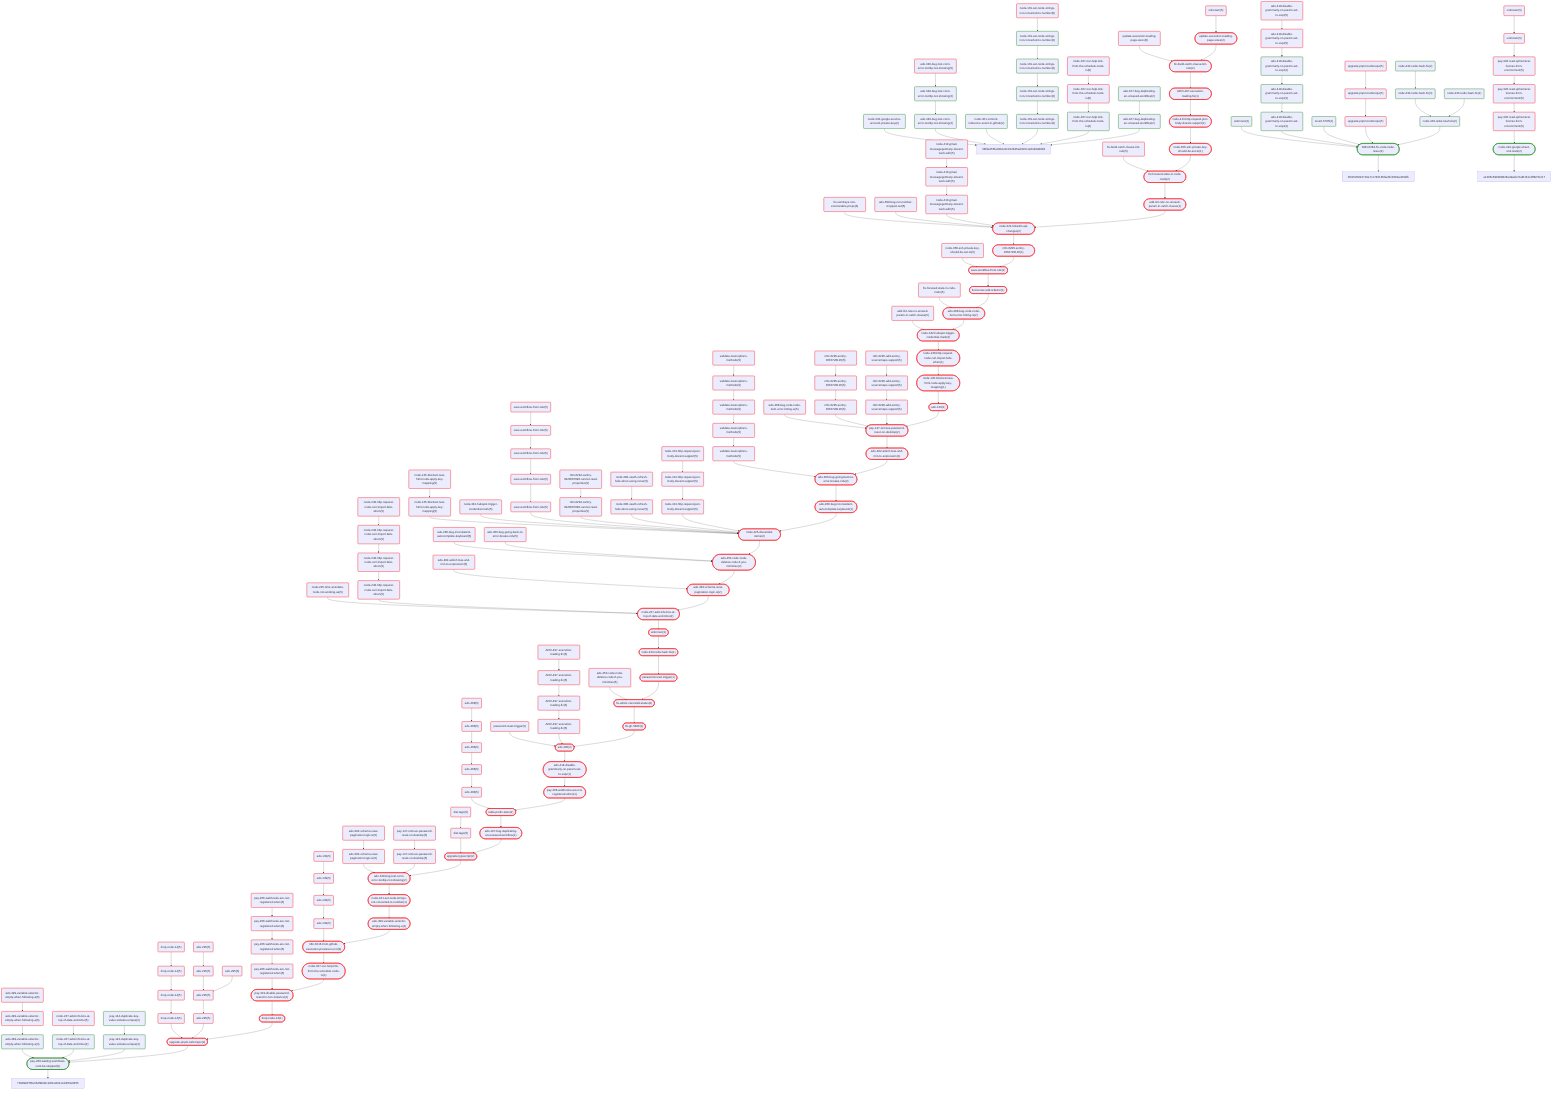 flowchart TD
 b0dc4702907d96d563f5f473e6be106556a1c632("unknown(2)")
 style b0dc4702907d96d563f5f473e6be106556a1c632 stroke:green,stroke-width:2px
 b0dc4702907d96d563f5f473e6be106556a1c632 --> 6c35ffa82c45434dadee0354b75a901d3f3d6e98
 c3abff825d3f5d2a22dfe8d8c71b5ee3015e9bf8("ado-418-disable-grammarly-on-param-set-to-expr(5)")
 style c3abff825d3f5d2a22dfe8d8c71b5ee3015e9bf8 stroke:red,stroke-width:2px
 c3abff825d3f5d2a22dfe8d8c71b5ee3015e9bf8 --> fbb4d04e14005fa99f09f656e3e5303373dc50da
 859a26f051dca86493a27bbf96621f4e3fc70b0b("ado-418-disable-grammarly-on-param-set-to-expr(2)")
 style 859a26f051dca86493a27bbf96621f4e3fc70b0b stroke:green,stroke-width:2px
 859a26f051dca86493a27bbf96621f4e3fc70b0b --> 6c35ffa82c45434dadee0354b75a901d3f3d6e98
 da6ee3583ddfac9e301f61ac3002f0436118277e("revert-5795(2)")
 style da6ee3583ddfac9e301f61ac3002f0436118277e stroke:green,stroke-width:2px
 da6ee3583ddfac9e301f61ac3002f0436118277e --> 6c35ffa82c45434dadee0354b75a901d3f3d6e98
 7e73262e3d53c58b50bd641902f5e1cf9e8b43bc("ado-418-disable-grammarly-on-param-set-to-expr(2)")
 style 7e73262e3d53c58b50bd641902f5e1cf9e8b43bc stroke:green,stroke-width:2px
 7e73262e3d53c58b50bd641902f5e1cf9e8b43bc --> 009fce905f539ebfb5cdb9aab6546f90c4ac43d9
 aa0a9364b78ffcf2b67c3b4c054c74b056f23928("upgrade-pnpm-turborepo(5)")
 style aa0a9364b78ffcf2b67c3b4c054c74b056f23928 stroke:red,stroke-width:2px
 aa0a9364b78ffcf2b67c3b4c054c74b056f23928 --> 162bd579ff4e14d664afb3d97d47172fde1472be
 162bd579ff4e14d664afb3d97d47172fde1472be("upgrade-pnpm-turborepo(5)")
 style 162bd579ff4e14d664afb3d97d47172fde1472be stroke:red,stroke-width:2px
 162bd579ff4e14d664afb3d97d47172fde1472be --> 6c35ffa82c45434dadee0354b75a901d3f3d6e98
 009fce905f539ebfb5cdb9aab6546f90c4ac43d9("ado-418-disable-grammarly-on-param-set-to-expr(2)")
 style 009fce905f539ebfb5cdb9aab6546f90c4ac43d9 stroke:green,stroke-width:2px
 009fce905f539ebfb5cdb9aab6546f90c4ac43d9 --> 859a26f051dca86493a27bbf96621f4e3fc70b0b
 301147f49a72c210b47d9cfef204fc70e752fd64("node-333-google-service-account-private-key(2)")
 style 301147f49a72c210b47d9cfef204fc70e752fd64 stroke:green,stroke-width:2px
 301147f49a72c210b47d9cfef204fc70e752fd64 --> 58fda255fed3b12dc012845ad320c1a04939d80d
 fbb4d04e14005fa99f09f656e3e5303373dc50da("ado-418-disable-grammarly-on-param-set-to-expr(5)")
 style fbb4d04e14005fa99f09f656e3e5303373dc50da stroke:red,stroke-width:2px
 fbb4d04e14005fa99f09f656e3e5303373dc50da --> 7e73262e3d53c58b50bd641902f5e1cf9e8b43bc
 490fb39e3512eb7d7842ed6eb9d38a0572f581d6("ado-349-bug-lost-conn-error-tooltip-not-showing(2)")
 style 490fb39e3512eb7d7842ed6eb9d38a0572f581d6 stroke:green,stroke-width:2px
 490fb39e3512eb7d7842ed6eb9d38a0572f581d6 --> 58fda255fed3b12dc012845ad320c1a04939d80d
 8983c58fa04cfeb6d0790c7c669f7ebf9766e845("unknown(5)")
 style 8983c58fa04cfeb6d0790c7c669f7ebf9766e845 stroke:red,stroke-width:2px
 8983c58fa04cfeb6d0790c7c669f7ebf9766e845 --> f8b3bd3c59467ca8d8c6c545321d3990d7dcc090
 2792fe86bb7804384124b172f895a5b4f53395a3("ado-349-bug-lost-conn-error-tooltip-not-showing(2)")
 style 2792fe86bb7804384124b172f895a5b4f53395a3 stroke:green,stroke-width:2px
 2792fe86bb7804384124b172f895a5b4f53395a3 --> 490fb39e3512eb7d7842ed6eb9d38a0572f581d6
 5bc3f32a84f959efb97345f9c6685a7c40323866("unknown(5)")
 style 5bc3f32a84f959efb97345f9c6685a7c40323866 stroke:red,stroke-width:2px
 5bc3f32a84f959efb97345f9c6685a7c40323866 --> 8983c58fa04cfeb6d0790c7c669f7ebf9766e845
 f8b3bd3c59467ca8d8c6c545321d3990d7dcc090("pay-326-read-ephemeral-license-from-environment(5)")
 style f8b3bd3c59467ca8d8c6c545321d3990d7dcc090 stroke:red,stroke-width:2px
 f8b3bd3c59467ca8d8c6c545321d3990d7dcc090 --> f8761db00f1ce5b8e8087b5310c72a1637949f99
 aecaf750e84739b6890ea4c78ca8289153d48537("upgrade-pnpm-turborepo(5)")
 style aecaf750e84739b6890ea4c78ca8289153d48537 stroke:red,stroke-width:2px
 aecaf750e84739b6890ea4c78ca8289153d48537 --> aa0a9364b78ffcf2b67c3b4c054c74b056f23928
 ed6802996da24dc5b8ae6b802afed3550f0ccc2a("ado-349-bug-lost-conn-error-tooltip-not-showing(5)")
 style ed6802996da24dc5b8ae6b802afed3550f0ccc2a stroke:red,stroke-width:2px
 ed6802996da24dc5b8ae6b802afed3550f0ccc2a --> 2792fe86bb7804384124b172f895a5b4f53395a3
 82408afff332be158b45498a24cc6fb5d07248ae("node-161-set-node-strings-not-converted-to-number(2)")
 style 82408afff332be158b45498a24cc6fb5d07248ae stroke:green,stroke-width:2px
 82408afff332be158b45498a24cc6fb5d07248ae --> bbed319866f4644de91ec5d1b5396ab5d56a5492
 f8761db00f1ce5b8e8087b5310c72a1637949f99("pay-326-read-ephemeral-license-from-environment(5)")
 style f8761db00f1ce5b8e8087b5310c72a1637949f99 stroke:red,stroke-width:2px
 f8761db00f1ce5b8e8087b5310c72a1637949f99 --> bcda0c67c77dd882709e845f41ccf2548234fe63
 bcda0c67c77dd882709e845f41ccf2548234fe63("pay-326-read-ephemeral-license-from-environment(5)")
 style bcda0c67c77dd882709e845f41ccf2548234fe63 stroke:red,stroke-width:2px
 bcda0c67c77dd882709e845f41ccf2548234fe63 --> 082c61701cc6467cc636c7d046620e3a6b93ef2b
 92a2f953b4b6ceb56e58bb6efa120e876690e90d("node-161-set-node-strings-not-converted-to-number(2)")
 style 92a2f953b4b6ceb56e58bb6efa120e876690e90d stroke:green,stroke-width:2px
 92a2f953b4b6ceb56e58bb6efa120e876690e90d --> 975d39a20ee37cf912a571a848fd075fc307c694
 975d39a20ee37cf912a571a848fd075fc307c694("node-161-set-node-strings-not-converted-to-number(2)")
 style 975d39a20ee37cf912a571a848fd075fc307c694 stroke:green,stroke-width:2px
 975d39a20ee37cf912a571a848fd075fc307c694 --> 82408afff332be158b45498a24cc6fb5d07248ae
 40e8a9c70132f5bfb727f7a6f27fd8d91d8d0fe5("node-361-content-reference-event-in-github(2)")
 style 40e8a9c70132f5bfb727f7a6f27fd8d91d8d0fe5 stroke:green,stroke-width:2px
 40e8a9c70132f5bfb727f7a6f27fd8d91d8d0fe5 --> 58fda255fed3b12dc012845ad320c1a04939d80d
 bbed319866f4644de91ec5d1b5396ab5d56a5492("node-161-set-node-strings-not-converted-to-number(2)")
 style bbed319866f4644de91ec5d1b5396ab5d56a5492 stroke:green,stroke-width:2px
 bbed319866f4644de91ec5d1b5396ab5d56a5492 --> 58fda255fed3b12dc012845ad320c1a04939d80d
 3752e6846262ac9cd4f38882ee02b4c296c38d14("node-161-set-node-strings-not-converted-to-number(5)")
 style 3752e6846262ac9cd4f38882ee02b4c296c38d14 stroke:red,stroke-width:2px
 3752e6846262ac9cd4f38882ee02b4c296c38d14 --> 92a2f953b4b6ceb56e58bb6efa120e876690e90d
 c23a60d12f3645b73b4dcf92482067bca3920e88("node-433-redis-hash-fix(3)")
 style c23a60d12f3645b73b4dcf92482067bca3920e88 stroke:green,stroke-width:2px
 c23a60d12f3645b73b4dcf92482067bca3920e88 --> 974ac6697c6de65c643e93d505f91d794a0dc005
 974ac6697c6de65c643e93d505f91d794a0dc005("node-433-redis-hash-fix(2)")
 style 974ac6697c6de65c643e93d505f91d794a0dc005 stroke:green,stroke-width:2px
 974ac6697c6de65c643e93d505f91d794a0dc005 --> 6c35ffa82c45434dadee0354b75a901d3f3d6e98
 9c5d18b8a347b0478382d6703e776bf9e7814bb3("node-433-redis-hash-fix(2)")
 style 9c5d18b8a347b0478382d6703e776bf9e7814bb3 stroke:green,stroke-width:2px
 9c5d18b8a347b0478382d6703e776bf9e7814bb3 --> c23a60d12f3645b73b4dcf92482067bca3920e88
 6419ed7e1ed24fd90e4978823b2422ec5e834012("node-433-redis-hash-fix(2)")
 style 6419ed7e1ed24fd90e4978823b2422ec5e834012 stroke:green,stroke-width:2px
 6419ed7e1ed24fd90e4978823b2422ec5e834012 --> 974ac6697c6de65c643e93d505f91d794a0dc005
 46c9f49b9e55e7b25cc7d2b210c7848fdbdf90d6("ado-107-bug-duplicating-an-unsaved-workflow(2)")
 style 46c9f49b9e55e7b25cc7d2b210c7848fdbdf90d6 stroke:green,stroke-width:2px
 46c9f49b9e55e7b25cc7d2b210c7848fdbdf90d6 --> 67d948dcd2954d115a2f4e6e3ee5ed7cdd140edf
 db68d1b3ade2ecb8e48d3ae0a301a08b8420b9cc("node-337-our-help-link-from-the-schedule-node-is(2)")
 style db68d1b3ade2ecb8e48d3ae0a301a08b8420b9cc stroke:green,stroke-width:2px
 db68d1b3ade2ecb8e48d3ae0a301a08b8420b9cc --> 58fda255fed3b12dc012845ad320c1a04939d80d
 d92dc81e681030604c6a169fff47504c8bb4cd9e("node-337-our-help-link-from-the-schedule-node-is(5)")
 style d92dc81e681030604c6a169fff47504c8bb4cd9e stroke:red,stroke-width:2px
 d92dc81e681030604c6a169fff47504c8bb4cd9e --> 87958404d36c3610dd0450a074f91cd05ccf73fd
 67d948dcd2954d115a2f4e6e3ee5ed7cdd140edf("ado-107-bug-duplicating-an-unsaved-workflow(2)")
 style 67d948dcd2954d115a2f4e6e3ee5ed7cdd140edf stroke:green,stroke-width:2px
 67d948dcd2954d115a2f4e6e3ee5ed7cdd140edf --> 58fda255fed3b12dc012845ad320c1a04939d80d
 161d4fd898a9ed6885d27e51b85897bdf79a97a6("drop-node-14(5)")
 style 161d4fd898a9ed6885d27e51b85897bdf79a97a6 stroke:red,stroke-width:2px
 161d4fd898a9ed6885d27e51b85897bdf79a97a6 --> ce8696d32981fdcfb5b5b65584eafd1dff463871
 98e21ea79a7dbf57d52f9219d0671adbe4ac99ae("drop-node-14(5)")
 style 98e21ea79a7dbf57d52f9219d0671adbe4ac99ae stroke:red,stroke-width:2px
 98e21ea79a7dbf57d52f9219d0671adbe4ac99ae --> 161d4fd898a9ed6885d27e51b85897bdf79a97a6
 87958404d36c3610dd0450a074f91cd05ccf73fd("node-337-our-help-link-from-the-schedule-node-is(5)")
 style 87958404d36c3610dd0450a074f91cd05ccf73fd stroke:red,stroke-width:2px
 87958404d36c3610dd0450a074f91cd05ccf73fd --> db68d1b3ade2ecb8e48d3ae0a301a08b8420b9cc
 80179487173b96f79ebabb4cf49c7ffeee54b041("ado-295(5)")
 style 80179487173b96f79ebabb4cf49c7ffeee54b041 stroke:red,stroke-width:2px
 80179487173b96f79ebabb4cf49c7ffeee54b041 --> 2aab555a5c7372bfcbbba6fc16aafe631e8f85b3
 ae61ea2ac8f71c41b6ba0577518bf4cba565a041("ado-499-variable-selector-empty-when-following-a(3)")
 style ae61ea2ac8f71c41b6ba0577518bf4cba565a041 stroke:green,stroke-width:2px
 ae61ea2ac8f71c41b6ba0577518bf4cba565a041 --> 744c3fd21130b6ee3c722df3fab096b169fd0ff8
 c9f16ff79fbdd7c99fe8fd07b60036d594e8708e("drop-node-14(5)")
 style c9f16ff79fbdd7c99fe8fd07b60036d594e8708e stroke:red,stroke-width:2px
 c9f16ff79fbdd7c99fe8fd07b60036d594e8708e --> 98e21ea79a7dbf57d52f9219d0671adbe4ac99ae
 2aab555a5c7372bfcbbba6fc16aafe631e8f85b3("ado-295(5)")
 style 2aab555a5c7372bfcbbba6fc16aafe631e8f85b3 stroke:red,stroke-width:2px
 2aab555a5c7372bfcbbba6fc16aafe631e8f85b3 --> a653672b78316cd5849f7e15ec2e99f2bdef9d79
 ce8696d32981fdcfb5b5b65584eafd1dff463871("drop-node-14(5)")
 style ce8696d32981fdcfb5b5b65584eafd1dff463871 stroke:red,stroke-width:2px
 ce8696d32981fdcfb5b5b65584eafd1dff463871 --> dc7e8c64e77d98bea21c8dbcb6a3aca0aadfe771
 a653672b78316cd5849f7e15ec2e99f2bdef9d79("ado-295(5)")
 style a653672b78316cd5849f7e15ec2e99f2bdef9d79 stroke:red,stroke-width:2px
 a653672b78316cd5849f7e15ec2e99f2bdef9d79 --> 13b66ed3bd4803fe1505a1f0092def53c7e67984
 d2e330af5a18c29142f333945d81fa1ee3eac6b7("ado-499-variable-selector-empty-when-following-a(5)")
 style d2e330af5a18c29142f333945d81fa1ee3eac6b7 stroke:red,stroke-width:2px
 d2e330af5a18c29142f333945d81fa1ee3eac6b7 --> 7318639e757880d8be111b56fffc369c80d74297
 7318639e757880d8be111b56fffc369c80d74297("ado-499-variable-selector-empty-when-following-a(5)")
 style 7318639e757880d8be111b56fffc369c80d74297 stroke:red,stroke-width:2px
 7318639e757880d8be111b56fffc369c80d74297 --> ae61ea2ac8f71c41b6ba0577518bf4cba565a041
 c1becfb00f5e46d1c37d936972bff5d0b4a6cecb("ado-295(5)")
 style c1becfb00f5e46d1c37d936972bff5d0b4a6cecb stroke:red,stroke-width:2px
 c1becfb00f5e46d1c37d936972bff5d0b4a6cecb --> a653672b78316cd5849f7e15ec2e99f2bdef9d79
 3fbbcf8fac789e79889c868e6f0fa56bf845b4a2("ado-139(5)")
 style 3fbbcf8fac789e79889c868e6f0fa56bf845b4a2 stroke:red,stroke-width:2px
 3fbbcf8fac789e79889c868e6f0fa56bf845b4a2 --> 73442b3031e13f358461b50d1b4c17d021f08195
 73442b3031e13f358461b50d1b4c17d021f08195("ado-139(5)")
 style 73442b3031e13f358461b50d1b4c17d021f08195 stroke:red,stroke-width:2px
 73442b3031e13f358461b50d1b4c17d021f08195 --> 25c23ddb1b36f46bf05480db16f64cb91fff1ecc
 260b3b69a3ebb0b6217cf49e7d13c960061a37e9("ado-139(5)")
 style 260b3b69a3ebb0b6217cf49e7d13c960061a37e9 stroke:red,stroke-width:2px
 260b3b69a3ebb0b6217cf49e7d13c960061a37e9 --> 3fbbcf8fac789e79889c868e6f0fa56bf845b4a2
 13b66ed3bd4803fe1505a1f0092def53c7e67984("ado-295(5)")
 style 13b66ed3bd4803fe1505a1f0092def53c7e67984 stroke:red,stroke-width:2px
 13b66ed3bd4803fe1505a1f0092def53c7e67984 --> dc7e8c64e77d98bea21c8dbcb6a3aca0aadfe771
 875e5923293febd5c14ffb36d279406e439cf74f("dist-tags(5)")
 style 875e5923293febd5c14ffb36d279406e439cf74f stroke:red,stroke-width:2px
 875e5923293febd5c14ffb36d279406e439cf74f --> e3c75ff9b3249187aba266f4532f070b761a099c
 e3c75ff9b3249187aba266f4532f070b761a099c("dist-tags(5)")
 style e3c75ff9b3249187aba266f4532f070b761a099c stroke:red,stroke-width:2px
 e3c75ff9b3249187aba266f4532f070b761a099c --> 87e979c19aa305bdc91917e2d2cbda6fe00d83ab
 25c23ddb1b36f46bf05480db16f64cb91fff1ecc("ado-139(5)")
 style 25c23ddb1b36f46bf05480db16f64cb91fff1ecc stroke:red,stroke-width:2px
 25c23ddb1b36f46bf05480db16f64cb91fff1ecc --> d86e693019db1fa034d43f8e7e18df09f785b2e1
 59d6109509039565f429c9188a08ee216b6ae29b("pay-206-webhooks-are-not-registered-when(5)")
 style 59d6109509039565f429c9188a08ee216b6ae29b stroke:red,stroke-width:2px
 59d6109509039565f429c9188a08ee216b6ae29b --> d4134fd732eb774c84bcee953122154f2c7f3ca8
 e5539add83cf62720b8d681aeb99abe7b728114c("pay-206-webhooks-are-not-registered-when(5)")
 style e5539add83cf62720b8d681aeb99abe7b728114c stroke:red,stroke-width:2px
 e5539add83cf62720b8d681aeb99abe7b728114c --> c6b464493c14cc909d6218623bae73c2f8b0b305
 c6b464493c14cc909d6218623bae73c2f8b0b305("pay-206-webhooks-are-not-registered-when(5)")
 style c6b464493c14cc909d6218623bae73c2f8b0b305 stroke:red,stroke-width:2px
 c6b464493c14cc909d6218623bae73c2f8b0b305 --> 221645576087e4cd828b34ea33e874e1bff5f34a
 d4134fd732eb774c84bcee953122154f2c7f3ca8("pay-206-webhooks-are-not-registered-when(5)")
 style d4134fd732eb774c84bcee953122154f2c7f3ca8 stroke:red,stroke-width:2px
 d4134fd732eb774c84bcee953122154f2c7f3ca8 --> e5539add83cf62720b8d681aeb99abe7b728114c
 619834e8edf9ceb6304dc76f811d03b82b490a07("node-237-add-info-box-at-top-of-date-and-time(5)")
 style 619834e8edf9ceb6304dc76f811d03b82b490a07 stroke:red,stroke-width:2px
 619834e8edf9ceb6304dc76f811d03b82b490a07 --> c83c7f0a199918b30cb3a5518f03f9f12eb784a1
 c83c7f0a199918b30cb3a5518f03f9f12eb784a1("node-237-add-info-box-at-top-of-date-and-time(2)")
 style c83c7f0a199918b30cb3a5518f03f9f12eb784a1 stroke:green,stroke-width:2px
 c83c7f0a199918b30cb3a5518f03f9f12eb784a1 --> 744c3fd21130b6ee3c722df3fab096b169fd0ff8
 982d52c56b91ff900a0aa1657780fad62cc02d77("ADO-497-execution-loading-fix(5)")
 style 982d52c56b91ff900a0aa1657780fad62cc02d77 stroke:red,stroke-width:2px
 982d52c56b91ff900a0aa1657780fad62cc02d77 --> 1504888bd64b80c5fc6e6645df76ae499519d7f5
 8f9818244b70a17712b8d0e8261b6bc7a226fc00("ADO-497-execution-loading-fix(5)")
 style 8f9818244b70a17712b8d0e8261b6bc7a226fc00 stroke:red,stroke-width:2px
 8f9818244b70a17712b8d0e8261b6bc7a226fc00 --> c13f97c692dfa1db965a25b12f15ace6a3680d3f
 1504888bd64b80c5fc6e6645df76ae499519d7f5("ADO-497-execution-loading-fix(5)")
 style 1504888bd64b80c5fc6e6645df76ae499519d7f5 stroke:red,stroke-width:2px
 1504888bd64b80c5fc6e6645df76ae499519d7f5 --> 8f9818244b70a17712b8d0e8261b6bc7a226fc00
 83a4d9b8fa662db18e73e7ccb151e739efc3a68f("password-reset-trigger(5)")
 style 83a4d9b8fa662db18e73e7ccb151e739efc3a68f stroke:red,stroke-width:2px
 83a4d9b8fa662db18e73e7ccb151e739efc3a68f --> f8f584c136da8ad8b17f82f6f4e95f0d69014b40
 47e84d7e5c4892f340c9589aaaecf119885ad712("ado-382-schema-view-pagination-logic-is(5)")
 style 47e84d7e5c4892f340c9589aaaecf119885ad712 stroke:red,stroke-width:2px
 47e84d7e5c4892f340c9589aaaecf119885ad712 --> 56ce47634421ed5a5c9df576b7cd4858f4e24ee0
 56ce47634421ed5a5c9df576b7cd4858f4e24ee0("ado-382-schema-view-pagination-logic-is(5)")
 style 56ce47634421ed5a5c9df576b7cd4858f4e24ee0 stroke:red,stroke-width:2px
 56ce47634421ed5a5c9df576b7cd4858f4e24ee0 --> b69129bd78689bd56c3a9b07c2e30f58735347d1
 f3d115a26041f4abfbf1bf4653bd9a83251e5021("ado-453-code-node-deletes-code-if-you-minimise(5)")
 style f3d115a26041f4abfbf1bf4653bd9a83251e5021 stroke:red,stroke-width:2px
 f3d115a26041f4abfbf1bf4653bd9a83251e5021 --> d0788ee8e150167a65561552494046d8e506f93c
 b6cd59cb887381deb94b63a802d6522163137d7c("node-245-time-and-date-node-not-working-as(5)")
 style b6cd59cb887381deb94b63a802d6522163137d7c stroke:red,stroke-width:2px
 b6cd59cb887381deb94b63a802d6522163137d7c --> b7a20dd3a2e69a8e4e8ba76c63a6b1f4c26b6a87
 e0f3345b63dddb89a2463934c800a84da448fcc9("node-248-http-request-node-curl-import-fails-when(5)")
 style e0f3345b63dddb89a2463934c800a84da448fcc9 stroke:red,stroke-width:2px
 e0f3345b63dddb89a2463934c800a84da448fcc9 --> 9ea705f1f9c01c1092a5a49d7dc2b61713d01d1e
 c13f97c692dfa1db965a25b12f15ace6a3680d3f("ADO-497-execution-loading-fix(5)")
 style c13f97c692dfa1db965a25b12f15ace6a3680d3f stroke:red,stroke-width:2px
 c13f97c692dfa1db965a25b12f15ace6a3680d3f --> f8f584c136da8ad8b17f82f6f4e95f0d69014b40
 9ea705f1f9c01c1092a5a49d7dc2b61713d01d1e("node-248-http-request-node-curl-import-fails-when(5)")
 style 9ea705f1f9c01c1092a5a49d7dc2b61713d01d1e stroke:red,stroke-width:2px
 9ea705f1f9c01c1092a5a49d7dc2b61713d01d1e --> 2b3e29c570ccd2dc49ace7c404b566014ac15f57
 2b3e29c570ccd2dc49ace7c404b566014ac15f57("node-248-http-request-node-curl-import-fails-when(5)")
 style 2b3e29c570ccd2dc49ace7c404b566014ac15f57 stroke:red,stroke-width:2px
 2b3e29c570ccd2dc49ace7c404b566014ac15f57 --> 5b5862c936dca33b3990ed6e76c6002738b17f89
 f15094b8f8d1cc8c9d4710a1cc7fc86dec1a6d0c("node-135-blocked-new-html-node-apply-key-mapping(5)")
 style f15094b8f8d1cc8c9d4710a1cc7fc86dec1a6d0c stroke:red,stroke-width:2px
 f15094b8f8d1cc8c9d4710a1cc7fc86dec1a6d0c --> f7f9d915b174d5c17efa918032741d4fa6da85e9
 216957e652a7bc56f8319edcbd3ad1c5a4dc1ec8("node-135-blocked-new-html-node-apply-key-mapping(5)")
 style 216957e652a7bc56f8319edcbd3ad1c5a4dc1ec8 stroke:red,stroke-width:2px
 216957e652a7bc56f8319edcbd3ad1c5a4dc1ec8 --> f15094b8f8d1cc8c9d4710a1cc7fc86dec1a6d0c
 7479bd5f696ef642255aa934640ac158adf1c69a("pay-147-remove-password-reset-on-desktop(5)")
 style 7479bd5f696ef642255aa934640ac158adf1c69a stroke:red,stroke-width:2px
 7479bd5f696ef642255aa934640ac158adf1c69a --> b9cb302caa2180dcb18ffabc215feeec564ab053
 b9cb302caa2180dcb18ffabc215feeec564ab053("pay-147-remove-password-reset-on-desktop(5)")
 style b9cb302caa2180dcb18ffabc215feeec564ab053 stroke:red,stroke-width:2px
 b9cb302caa2180dcb18ffabc215feeec564ab053 --> b69129bd78689bd56c3a9b07c2e30f58735347d1
 5b5862c936dca33b3990ed6e76c6002738b17f89("node-248-http-request-node-curl-import-fails-when(5)")
 style 5b5862c936dca33b3990ed6e76c6002738b17f89 stroke:red,stroke-width:2px
 5b5862c936dca33b3990ed6e76c6002738b17f89 --> b7a20dd3a2e69a8e4e8ba76c63a6b1f4c26b6a87
 8932534df0c5c4b95af57fde64fa6b3932615cb8("node-342-hubspot-trigger-credential-mark(5)")
 style 8932534df0c5c4b95af57fde64fa6b3932615cb8 stroke:red,stroke-width:2px
 8932534df0c5c4b95af57fde64fa6b3932615cb8 --> f7f9d915b174d5c17efa918032741d4fa6da85e9
 fa1bc80683d324422917200f8a87f4aa4a16f767("ado-280-bug-inconsistent-autocomplete-keyboard(5)")
 style fa1bc80683d324422917200f8a87f4aa4a16f767 stroke:red,stroke-width:2px
 fa1bc80683d324422917200f8a87f4aa4a16f767 --> 11692c55f381f17a7a137262d85dfd6c7fda7ad5
 f5e8a638dbe33a4104592eb57cf276823f83451d("save-workflow-from-ndv(5)")
 style f5e8a638dbe33a4104592eb57cf276823f83451d stroke:red,stroke-width:2px
 f5e8a638dbe33a4104592eb57cf276823f83451d --> 8c3a2ed6ce73b346883cebb06fe3ec9777778c9b
 8c3a2ed6ce73b346883cebb06fe3ec9777778c9b("save-workflow-from-ndv(5)")
 style 8c3a2ed6ce73b346883cebb06fe3ec9777778c9b stroke:red,stroke-width:2px
 8c3a2ed6ce73b346883cebb06fe3ec9777778c9b --> 2130a03da86f54fb692c4a2fbf3d9dc2427268ff
 f6d977610a438cf965bec2733405e73e160c0b4c("save-workflow-from-ndv(5)")
 style f6d977610a438cf965bec2733405e73e160c0b4c stroke:red,stroke-width:2px
 f6d977610a438cf965bec2733405e73e160c0b4c --> 35b2acedbbde042557f98e03ead5c3c49de5efcb
 35b2acedbbde042557f98e03ead5c3c49de5efcb("save-workflow-from-ndv(5)")
 style 35b2acedbbde042557f98e03ead5c3c49de5efcb stroke:red,stroke-width:2px
 35b2acedbbde042557f98e03ead5c3c49de5efcb --> f7f9d915b174d5c17efa918032741d4fa6da85e9
 2130a03da86f54fb692c4a2fbf3d9dc2427268ff("save-workflow-from-ndv(5)")
 style 2130a03da86f54fb692c4a2fbf3d9dc2427268ff stroke:red,stroke-width:2px
 2130a03da86f54fb692c4a2fbf3d9dc2427268ff --> f6d977610a438cf965bec2733405e73e160c0b4c
 bc756d2fa026724aa7448919bbe8ec15c408d4aa("ado-408(5)")
 style bc756d2fa026724aa7448919bbe8ec15c408d4aa stroke:red,stroke-width:2px
 bc756d2fa026724aa7448919bbe8ec15c408d4aa --> 31eb351d3170ecca92221d7a8b1444c5adc68f20
 d9c4a614162a3972a7a8aca86213cbc4fe35d48f("ado-482-add-if-max-and-min-to-expression(5)")
 style d9c4a614162a3972a7a8aca86213cbc4fe35d48f stroke:red,stroke-width:2px
 d9c4a614162a3972a7a8aca86213cbc4fe35d48f --> 1eba4788f26d0f5472fa4156b317d8b14d19b927
 d0b4b6dac50f0478d20273b2c518aa0febe0af40("ado-408(5)")
 style d0b4b6dac50f0478d20273b2c518aa0febe0af40 stroke:red,stroke-width:2px
 d0b4b6dac50f0478d20273b2c518aa0febe0af40 --> bc756d2fa026724aa7448919bbe8ec15c408d4aa
 3098d7b35ec3448a84d45dcad7c388f5fb54dcc4("ado-366-bug-going-back-to-error-breaks-ndv(5)")
 style 3098d7b35ec3448a84d45dcad7c388f5fb54dcc4 stroke:red,stroke-width:2px
 3098d7b35ec3448a84d45dcad7c388f5fb54dcc4 --> 11692c55f381f17a7a137262d85dfd6c7fda7ad5
 969f7f83881cbfee1d1a743fa9014d8222f4cacd("node-380-oauth-refresh-fails-when-using-never(5)")
 style 969f7f83881cbfee1d1a743fa9014d8222f4cacd stroke:red,stroke-width:2px
 969f7f83881cbfee1d1a743fa9014d8222f4cacd --> c0a7d0394dbb58d9619191979d524f0b2cc11734
 31eb351d3170ecca92221d7a8b1444c5adc68f20("ado-408(5)")
 style 31eb351d3170ecca92221d7a8b1444c5adc68f20 stroke:red,stroke-width:2px
 31eb351d3170ecca92221d7a8b1444c5adc68f20 --> 93ca62017af13c8ad69736d2b851f97c028337fd
 8367141a632a45c57272703d2f30d0a30c58be4c("n8n-6294-sentry-3920687896-cannot-read-properties(5)")
 style 8367141a632a45c57272703d2f30d0a30c58be4c stroke:red,stroke-width:2px
 8367141a632a45c57272703d2f30d0a30c58be4c --> f7f9d915b174d5c17efa918032741d4fa6da85e9
 3abbf538c9504f6af6035c1181e6c9ad042fae5c("ado-408(5)")
 style 3abbf538c9504f6af6035c1181e6c9ad042fae5c stroke:red,stroke-width:2px
 3abbf538c9504f6af6035c1181e6c9ad042fae5c --> e4796c169bdf3af9a33d5cff0343138bb0c0519c
 a19cb4df8b9d780e512120734ab738683b14f31d("validate-load-options-methods(5)")
 style a19cb4df8b9d780e512120734ab738683b14f31d stroke:red,stroke-width:2px
 a19cb4df8b9d780e512120734ab738683b14f31d --> 5b2890c1bae2975af93156cc30cd6986dd673c05
 5b2890c1bae2975af93156cc30cd6986dd673c05("validate-load-options-methods(5)")
 style 5b2890c1bae2975af93156cc30cd6986dd673c05 stroke:red,stroke-width:2px
 5b2890c1bae2975af93156cc30cd6986dd673c05 --> bc043d0280fd98cc27bcbcf88f4582c8dbac3cde
 cab7cfb543c716d0dfd089a5f58d5cbddff3affb("n8n-6294-sentry-3920687896-cannot-read-properties(5)")
 style cab7cfb543c716d0dfd089a5f58d5cbddff3affb stroke:red,stroke-width:2px
 cab7cfb543c716d0dfd089a5f58d5cbddff3affb --> 8367141a632a45c57272703d2f30d0a30c58be4c
 c0a7d0394dbb58d9619191979d524f0b2cc11734("node-380-oauth-refresh-fails-when-using-never(5)")
 style c0a7d0394dbb58d9619191979d524f0b2cc11734 stroke:red,stroke-width:2px
 c0a7d0394dbb58d9619191979d524f0b2cc11734 --> f7f9d915b174d5c17efa918032741d4fa6da85e9
 93ca62017af13c8ad69736d2b851f97c028337fd("ado-408(5)")
 style 93ca62017af13c8ad69736d2b851f97c028337fd stroke:red,stroke-width:2px
 93ca62017af13c8ad69736d2b851f97c028337fd --> 3abbf538c9504f6af6035c1181e6c9ad042fae5c
 2a198b5503505c13641a7736df1f5a9c4fbdffaf("validate-load-options-methods(5)")
 style 2a198b5503505c13641a7736df1f5a9c4fbdffaf stroke:red,stroke-width:2px
 2a198b5503505c13641a7736df1f5a9c4fbdffaf --> 4b11642a8cb82acf82993aaf981751825cecdad4
 bc043d0280fd98cc27bcbcf88f4582c8dbac3cde("validate-load-options-methods(5)")
 style bc043d0280fd98cc27bcbcf88f4582c8dbac3cde stroke:red,stroke-width:2px
 bc043d0280fd98cc27bcbcf88f4582c8dbac3cde --> fe14a4db6736c0228ba3f7ecb44bca3408baa187
 b4a72be92c9b19295225d575c19227f285ebe283("pay-144-duplicate-key-value-violates-unique(3)")
 style b4a72be92c9b19295225d575c19227f285ebe283 stroke:green,stroke-width:2px
 b4a72be92c9b19295225d575c19227f285ebe283 --> 744c3fd21130b6ee3c722df3fab096b169fd0ff8
 f73d7222d5aa823c72904bf1e2f51821a3ff5be2("n8n-6295-sentry-3663728126(5)")
 style f73d7222d5aa823c72904bf1e2f51821a3ff5be2 stroke:red,stroke-width:2px
 f73d7222d5aa823c72904bf1e2f51821a3ff5be2 --> a07c7d87e3a7fe9fa573a01cdaf609f5dce20e89
 2ca2cc4d71c6be86d3ee8b62898c3cf393c51fb8("pay-144-duplicate-key-value-violates-unique(2)")
 style 2ca2cc4d71c6be86d3ee8b62898c3cf393c51fb8 stroke:green,stroke-width:2px
 2ca2cc4d71c6be86d3ee8b62898c3cf393c51fb8 --> b4a72be92c9b19295225d575c19227f285ebe283
 fe14a4db6736c0228ba3f7ecb44bca3408baa187("validate-load-options-methods(5)")
 style fe14a4db6736c0228ba3f7ecb44bca3408baa187 stroke:red,stroke-width:2px
 fe14a4db6736c0228ba3f7ecb44bca3408baa187 --> 2a198b5503505c13641a7736df1f5a9c4fbdffaf
 a07c7d87e3a7fe9fa573a01cdaf609f5dce20e89("n8n-6295-sentry-3663728126(5)")
 style a07c7d87e3a7fe9fa573a01cdaf609f5dce20e89 stroke:red,stroke-width:2px
 a07c7d87e3a7fe9fa573a01cdaf609f5dce20e89 --> 1389224b976296da274d43a4042bfd1f8cd38d9a
 6916ee341a66e1a6a7c819e59c9e0a2884c17730("ado-388-bug-code-node-item-error-linting-is(5)")
 style 6916ee341a66e1a6a7c819e59c9e0a2884c17730 stroke:red,stroke-width:2px
 6916ee341a66e1a6a7c819e59c9e0a2884c17730 --> 96533a995c1e7ac653d3f135f954619b098bb609
 714a65c845f1d00d0d9095e2e3de3212ca393e48("node-413-http-request-json-body-doesnt-support(5)")
 style 714a65c845f1d00d0d9095e2e3de3212ca393e48 stroke:red,stroke-width:2px
 714a65c845f1d00d0d9095e2e3de3212ca393e48 --> d70af2622a85303cb8c7e7cc1432ef7cdcde9217
 1389224b976296da274d43a4042bfd1f8cd38d9a("n8n-6295-sentry-3663728126(5)")
 style 1389224b976296da274d43a4042bfd1f8cd38d9a stroke:red,stroke-width:2px
 1389224b976296da274d43a4042bfd1f8cd38d9a --> 96533a995c1e7ac653d3f135f954619b098bb609
 5fa6f780b380540ed5e19db059aff51c1e779f36("add-lint-rule-no-unused-param-in-catch-clause(5)")
 style 5fa6f780b380540ed5e19db059aff51c1e779f36 stroke:red,stroke-width:2px
 5fa6f780b380540ed5e19db059aff51c1e779f36 --> e11a30a640700d2bc53919422cb8ddbf66aafddd
 d70af2622a85303cb8c7e7cc1432ef7cdcde9217("node-413-http-request-json-body-doesnt-support(5)")
 style d70af2622a85303cb8c7e7cc1432ef7cdcde9217 stroke:red,stroke-width:2px
 d70af2622a85303cb8c7e7cc1432ef7cdcde9217 --> 10575623c3e559ee36335fe5542f644f139e4bfe
 10575623c3e559ee36335fe5542f644f139e4bfe("node-413-http-request-json-body-doesnt-support(5)")
 style 10575623c3e559ee36335fe5542f644f139e4bfe stroke:red,stroke-width:2px
 10575623c3e559ee36335fe5542f644f139e4bfe --> f7f9d915b174d5c17efa918032741d4fa6da85e9
 3a9b717945d733b65446f6a8cf5c8e005e1f24ba("fix-focused-state-in-code-node(5)")
 style 3a9b717945d733b65446f6a8cf5c8e005e1f24ba stroke:red,stroke-width:2px
 3a9b717945d733b65446f6a8cf5c8e005e1f24ba --> 3ae69337eeb1f8a4d698f2099bb190c49cc5f8fd
 3a4319f04334850e1b0ac340864aef2e36fe8b27("n8n-6296-add-sentry-sourcemaps-support(5)")
 style 3a4319f04334850e1b0ac340864aef2e36fe8b27 stroke:red,stroke-width:2px
 3a4319f04334850e1b0ac340864aef2e36fe8b27 --> 3f072e8d9e51cc1855b4a0c1824ef2d849dfcd54
 f799089c46454b0ecab7c8664ac890f218042d0e("n8n-6296-add-sentry-sourcemaps-support(5)")
 style f799089c46454b0ecab7c8664ac890f218042d0e stroke:red,stroke-width:2px
 f799089c46454b0ecab7c8664ac890f218042d0e --> 96533a995c1e7ac653d3f135f954619b098bb609
 3f072e8d9e51cc1855b4a0c1824ef2d849dfcd54("n8n-6296-add-sentry-sourcemaps-support(5)")
 style 3f072e8d9e51cc1855b4a0c1824ef2d849dfcd54 stroke:red,stroke-width:2px
 3f072e8d9e51cc1855b4a0c1824ef2d849dfcd54 --> f799089c46454b0ecab7c8664ac890f218042d0e
 8aad6f20d226c277b35bc6650b88892b82aa84c8("node-356-ssh-private-key-should-be-set-to(5)")
 style 8aad6f20d226c277b35bc6650b88892b82aa84c8 stroke:red,stroke-width:2px
 8aad6f20d226c277b35bc6650b88892b82aa84c8 --> 0a59002ef878ff8836d3ca63956f7a444d329d0b
 97acd7f1e789b3999380830f8f69da084d659c0f("node-410-gmail-messagegetmany-doesnt-work-with(5)")
 style 97acd7f1e789b3999380830f8f69da084d659c0f stroke:red,stroke-width:2px
 97acd7f1e789b3999380830f8f69da084d659c0f --> ae51f999147437ca41c8e99abe0f6a4b290e274b
 7fffe8fa32da072d20d9bd9b8774bdb887e395ed("fix-ownKeys-non-enumerable-props(5)")
 style 7fffe8fa32da072d20d9bd9b8774bdb887e395ed stroke:red,stroke-width:2px
 7fffe8fa32da072d20d9bd9b8774bdb887e395ed --> 18d2e7cd57745f0969b0df383572b3874fe65f2c
 5f559b0045cd9ba68bd08edca1f804695239911b("ado-509-bug-run-number-cropped-out(5)")
 style 5f559b0045cd9ba68bd08edca1f804695239911b stroke:red,stroke-width:2px
 5f559b0045cd9ba68bd08edca1f804695239911b --> 18d2e7cd57745f0969b0df383572b3874fe65f2c
 597de1035e9efc75090c72ff24a538490ce8b33a("node-410-gmail-messagegetmany-doesnt-work-with(5)")
 style 597de1035e9efc75090c72ff24a538490ce8b33a stroke:red,stroke-width:2px
 597de1035e9efc75090c72ff24a538490ce8b33a --> 18d2e7cd57745f0969b0df383572b3874fe65f2c
 e62269d35fcde2f5402bdfdd56e36b46700c4c09("update-execution-loading-page-sizes(5)")
 style e62269d35fcde2f5402bdfdd56e36b46700c4c09 stroke:red,stroke-width:2px
 e62269d35fcde2f5402bdfdd56e36b46700c4c09 --> 946f7f38baf71c9b4198f377ff33797e87280336
 34a34d946c374ee0e58f7629df9f7d3a71a8e187("fix-build-catch-clause-lint-rule(5)")
 style 34a34d946c374ee0e58f7629df9f7d3a71a8e187 stroke:red,stroke-width:2px
 34a34d946c374ee0e58f7629df9f7d3a71a8e187 --> 48446f5d674c335716c86e30079eb35c75e32b66
 ae51f999147437ca41c8e99abe0f6a4b290e274b("node-410-gmail-messagegetmany-doesnt-work-with(5)")
 style ae51f999147437ca41c8e99abe0f6a4b290e274b stroke:red,stroke-width:2px
 ae51f999147437ca41c8e99abe0f6a4b290e274b --> 597de1035e9efc75090c72ff24a538490ce8b33a
 b94cdcedf0b4b1d74ee229412e91a4c87e75dc91("unknown(5)")
 style b94cdcedf0b4b1d74ee229412e91a4c87e75dc91 stroke:red,stroke-width:2px
 b94cdcedf0b4b1d74ee229412e91a4c87e75dc91 --> 9ada331212c0f5cd7ab19b9b2a639c4016832be6
 221645576087e4cd828b34ea33e874e1bff5f34a(["pay-319-disable-password-reset-for-non-instance(2)"])
 style 221645576087e4cd828b34ea33e874e1bff5f34a stroke:red,stroke-width:2px
 221645576087e4cd828b34ea33e874e1bff5f34a --> 9e9003bf13f2b85a31284f1cf673616e4d4f7429
 b69129bd78689bd56c3a9b07c2e30f58735347d1(["ado-349-bug-lost-conn-error-tooltip-not-showing(2)"])
 style b69129bd78689bd56c3a9b07c2e30f58735347d1 stroke:red,stroke-width:2px
 b69129bd78689bd56c3a9b07c2e30f58735347d1 --> b408550e9f486351198f0ce5c10895c42df45835
 6c35ffa82c45434dadee0354b75a901d3f3d6e98(["N8N-6282-fix-code-node-issue(2)"])
 style 6c35ffa82c45434dadee0354b75a901d3f3d6e98 stroke:green,stroke-width:2px
 6c35ffa82c45434dadee0354b75a901d3f3d6e98 --> 4f91525022716e7c1745185fae6fc2582a4252fb
 b7a20dd3a2e69a8e4e8ba76c63a6b1f4c26b6a87(["node-237-add-info-box-at-top-of-date-and-time(2)"])
 style b7a20dd3a2e69a8e4e8ba76c63a6b1f4c26b6a87 stroke:red,stroke-width:2px
 b7a20dd3a2e69a8e4e8ba76c63a6b1f4c26b6a87 --> 6c35518ed9c332d4e7f421d42d84845be03e9a13
 d86e693019db1fa034d43f8e7e18df09f785b2e1(["n8n-6216-from-github-execution-preview-is-not(2)"])
 style d86e693019db1fa034d43f8e7e18df09f785b2e1 stroke:red,stroke-width:2px
 d86e693019db1fa034d43f8e7e18df09f785b2e1 --> 6f720919c94ce3f5912698bc2d91430ecbe8318a
 f8f584c136da8ad8b17f82f6f4e95f0d69014b40(["ado-295(2)"])
 style f8f584c136da8ad8b17f82f6f4e95f0d69014b40 stroke:red,stroke-width:2px
 f8f584c136da8ad8b17f82f6f4e95f0d69014b40 --> ddc8f30e6d410f7453395f17754b8ee9a546d9b7
 dc7e8c64e77d98bea21c8dbcb6a3aca0aadfe771(["upgrade-pnpm-turborepo(2)"])
 style dc7e8c64e77d98bea21c8dbcb6a3aca0aadfe771 stroke:red,stroke-width:2px
 dc7e8c64e77d98bea21c8dbcb6a3aca0aadfe771 --> 744c3fd21130b6ee3c722df3fab096b169fd0ff8
 d0788ee8e150167a65561552494046d8e506f93c(["fix-editor-canceled-status(2)"])
 style d0788ee8e150167a65561552494046d8e506f93c stroke:red,stroke-width:2px
 d0788ee8e150167a65561552494046d8e506f93c --> 41cdee7bc776bb6ed5257fa4d1e7a0a3f87dfa81
 4b11642a8cb82acf82993aaf981751825cecdad4(["ado-366-bug-going-back-to-error-breaks-ndv(2)"])
 style 4b11642a8cb82acf82993aaf981751825cecdad4 stroke:red,stroke-width:2px
 4b11642a8cb82acf82993aaf981751825cecdad4 --> 1b8c35ab87ce7ea24d00d13faddba9daf9f2ab39
 082c61701cc6467cc636c7d046620e3a6b93ef2b(["node-424-google-sheet-unit-tests(2)"])
 style 082c61701cc6467cc636c7d046620e3a6b93ef2b stroke:green,stroke-width:2px
 082c61701cc6467cc636c7d046620e3a6b93ef2b --> a1306c690398828ed9acb72af0161c4ff827b217
 87e979c19aa305bdc91917e2d2cbda6fe00d83ab(["upgrade-typescript(2)"])
 style 87e979c19aa305bdc91917e2d2cbda6fe00d83ab stroke:red,stroke-width:2px
 87e979c19aa305bdc91917e2d2cbda6fe00d83ab --> b69129bd78689bd56c3a9b07c2e30f58735347d1
 1eba4788f26d0f5472fa4156b317d8b14d19b927(["ado-382-schema-view-pagination-logic-is(2)"])
 style 1eba4788f26d0f5472fa4156b317d8b14d19b927 stroke:red,stroke-width:2px
 1eba4788f26d0f5472fa4156b317d8b14d19b927 --> b7a20dd3a2e69a8e4e8ba76c63a6b1f4c26b6a87
 f7f9d915b174d5c17efa918032741d4fa6da85e9(["node-426-discarded-items(2)"])
 style f7f9d915b174d5c17efa918032741d4fa6da85e9 stroke:red,stroke-width:2px
 f7f9d915b174d5c17efa918032741d4fa6da85e9 --> 11692c55f381f17a7a137262d85dfd6c7fda7ad5
 11692c55f381f17a7a137262d85dfd6c7fda7ad5(["ado-453-code-node-deletes-code-if-you-minimise(2)"])
 style 11692c55f381f17a7a137262d85dfd6c7fda7ad5 stroke:red,stroke-width:2px
 11692c55f381f17a7a137262d85dfd6c7fda7ad5 --> 1eba4788f26d0f5472fa4156b317d8b14d19b927
 e4796c169bdf3af9a33d5cff0343138bb0c0519c(["table-prefix-tests(2)"])
 style e4796c169bdf3af9a33d5cff0343138bb0c0519c stroke:red,stroke-width:2px
 e4796c169bdf3af9a33d5cff0343138bb0c0519c --> 0b0024d7222ac1f6f7872b26eceefab93a17ef22
 18d2e7cd57745f0969b0df383572b3874fe65f2c(["node-322-linkedin-api-changes(2)"])
 style 18d2e7cd57745f0969b0df383572b3874fe65f2c stroke:red,stroke-width:2px
 18d2e7cd57745f0969b0df383572b3874fe65f2c --> 97b35daf0a50322088492500be22af879524dc77
 e11a30a640700d2bc53919422cb8ddbf66aafddd(["node-342-hubspot-trigger-credential-mark(2)"])
 style e11a30a640700d2bc53919422cb8ddbf66aafddd stroke:red,stroke-width:2px
 e11a30a640700d2bc53919422cb8ddbf66aafddd --> 085660d7d7faf475b695724cabb6387c46adcc5f
 0a59002ef878ff8836d3ca63956f7a444d329d0b(["save-workflow-from-ndv(2)"])
 style 0a59002ef878ff8836d3ca63956f7a444d329d0b stroke:red,stroke-width:2px
 0a59002ef878ff8836d3ca63956f7a444d329d0b --> 83aef1712070c29fea5d0522c95b1208af4cd2e4
 48446f5d674c335716c86e30079eb35c75e32b66(["fix-focused-state-in-code-node(2)"])
 style 48446f5d674c335716c86e30079eb35c75e32b66 stroke:red,stroke-width:2px
 48446f5d674c335716c86e30079eb35c75e32b66 --> 62751b5a0b804a718b877d88cf99293c2b4ca250
 96533a995c1e7ac653d3f135f954619b098bb609(["pay-147-remove-password-reset-on-desktop(2)"])
 style 96533a995c1e7ac653d3f135f954619b098bb609 stroke:red,stroke-width:2px
 96533a995c1e7ac653d3f135f954619b098bb609 --> a13866e233430ec6aa9fcaa5f3861b3a4470b458
 946f7f38baf71c9b4198f377ff33797e87280336(["fix-build-catch-clause-lint-rule(2)"])
 style 946f7f38baf71c9b4198f377ff33797e87280336 stroke:red,stroke-width:2px
 946f7f38baf71c9b4198f377ff33797e87280336 --> 5c9343c7c0febdeb3dfa449d6b18d744d909724a
 9ada331212c0f5cd7ab19b9b2a639c4016832be6(["update-execution-loading-page-sizes(2)"])
 style 9ada331212c0f5cd7ab19b9b2a639c4016832be6 stroke:red,stroke-width:2px
 9ada331212c0f5cd7ab19b9b2a639c4016832be6 --> 946f7f38baf71c9b4198f377ff33797e87280336
 3ae69337eeb1f8a4d698f2099bb190c49cc5f8fd(["ado-388-bug-code-node-item-error-linting-is(2)"])
 style 3ae69337eeb1f8a4d698f2099bb190c49cc5f8fd stroke:red,stroke-width:2px
 3ae69337eeb1f8a4d698f2099bb190c49cc5f8fd --> e11a30a640700d2bc53919422cb8ddbf66aafddd
 b408550e9f486351198f0ce5c10895c42df45835(["node-161-set-node-strings-not-converted-to-number(2)"])
 style b408550e9f486351198f0ce5c10895c42df45835 stroke:red,stroke-width:2px
 b408550e9f486351198f0ce5c10895c42df45835 --> aacbb54bef0743a1c5c5e2467dd7e00e50e325de
 085660d7d7faf475b695724cabb6387c46adcc5f(["node-248-http-request-node-curl-import-fails-when(2)"])
 style 085660d7d7faf475b695724cabb6387c46adcc5f stroke:red,stroke-width:2px
 085660d7d7faf475b695724cabb6387c46adcc5f --> 0da3b96cfc943bf8036a48df946873fb32f3f5d9
 0b0024d7222ac1f6f7872b26eceefab93a17ef22(["ado-107-bug-duplicating-an-unsaved-workflow(2)"])
 style 0b0024d7222ac1f6f7872b26eceefab93a17ef22 stroke:red,stroke-width:2px
 0b0024d7222ac1f6f7872b26eceefab93a17ef22 --> 87e979c19aa305bdc91917e2d2cbda6fe00d83ab
 6f720919c94ce3f5912698bc2d91430ecbe8318a(["node-337-our-help-link-from-the-schedule-node-is(2)"])
 style 6f720919c94ce3f5912698bc2d91430ecbe8318a stroke:red,stroke-width:2px
 6f720919c94ce3f5912698bc2d91430ecbe8318a --> 221645576087e4cd828b34ea33e874e1bff5f34a
 6c35518ed9c332d4e7f421d42d84845be03e9a13(["unknown(2)"])
 style 6c35518ed9c332d4e7f421d42d84845be03e9a13 stroke:red,stroke-width:2px
 6c35518ed9c332d4e7f421d42d84845be03e9a13 --> db2544146f646ec9a2c38787bc94eafc1edb1228
 41cdee7bc776bb6ed5257fa4d1e7a0a3f87dfa81(["fix-gh-5806(2)"])
 style 41cdee7bc776bb6ed5257fa4d1e7a0a3f87dfa81 stroke:red,stroke-width:2px
 41cdee7bc776bb6ed5257fa4d1e7a0a3f87dfa81 --> f8f584c136da8ad8b17f82f6f4e95f0d69014b40
 1b8c35ab87ce7ea24d00d13faddba9daf9f2ab39(["ado-280-bug-inconsistent-autocomplete-keyboard(2)"])
 style 1b8c35ab87ce7ea24d00d13faddba9daf9f2ab39 stroke:red,stroke-width:2px
 1b8c35ab87ce7ea24d00d13faddba9daf9f2ab39 --> f7f9d915b174d5c17efa918032741d4fa6da85e9
 a13866e233430ec6aa9fcaa5f3861b3a4470b458(["ado-482-add-if-max-and-min-to-expression(2)"])
 style a13866e233430ec6aa9fcaa5f3861b3a4470b458 stroke:red,stroke-width:2px
 a13866e233430ec6aa9fcaa5f3861b3a4470b458 --> 4b11642a8cb82acf82993aaf981751825cecdad4
 ddc8f30e6d410f7453395f17754b8ee9a546d9b7(["ado-418-disable-grammarly-on-param-set-to-expr(2)"])
 style ddc8f30e6d410f7453395f17754b8ee9a546d9b7 stroke:red,stroke-width:2px
 ddc8f30e6d410f7453395f17754b8ee9a546d9b7 --> fa5bc814b04273cff817d4a94b1d1ec6685807e0
 9e9003bf13f2b85a31284f1cf673616e4d4f7429(["drop-node-14(2)"])
 style 9e9003bf13f2b85a31284f1cf673616e4d4f7429 stroke:red,stroke-width:2px
 9e9003bf13f2b85a31284f1cf673616e4d4f7429 --> dc7e8c64e77d98bea21c8dbcb6a3aca0aadfe771
 62751b5a0b804a718b877d88cf99293c2b4ca250(["add-lint-rule-no-unused-param-in-catch-clause(2)"])
 style 62751b5a0b804a718b877d88cf99293c2b4ca250 stroke:red,stroke-width:2px
 62751b5a0b804a718b877d88cf99293c2b4ca250 --> 18d2e7cd57745f0969b0df383572b3874fe65f2c
 9e9003bf13f2b85a31284f1cf673616e4d4f7429(["drop-node-14(1)"])
 ddc8f30e6d410f7453395f17754b8ee9a546d9b7(["ado-418-disable-grammarly-on-param-set-to-expr(1)"])
 5c9343c7c0febdeb3dfa449d6b18d744d909724a(["ADO-497-execution-loading-fix(2)"])
 style 5c9343c7c0febdeb3dfa449d6b18d744d909724a stroke:red,stroke-width:2px
 5c9343c7c0febdeb3dfa449d6b18d744d909724a --> b29cf9a2492a444cb1dd72e74c9ed1d8722bbc5a
 6f720919c94ce3f5912698bc2d91430ecbe8318a(["node-337-our-help-link-from-the-schedule-node-is(1)"])
 83aef1712070c29fea5d0522c95b1208af4cd2e4(["fix-license-sdk-refactor(2)"])
 style 83aef1712070c29fea5d0522c95b1208af4cd2e4 stroke:red,stroke-width:2px
 83aef1712070c29fea5d0522c95b1208af4cd2e4 --> 3ae69337eeb1f8a4d698f2099bb190c49cc5f8fd
 41cdee7bc776bb6ed5257fa4d1e7a0a3f87dfa81(["fix-gh-5806(1)"])
 6c35518ed9c332d4e7f421d42d84845be03e9a13(["unknown(1)"])
 b408550e9f486351198f0ce5c10895c42df45835(["node-161-set-node-strings-not-converted-to-number(1)"])
 97b35daf0a50322088492500be22af879524dc77(["n8n-6295-sentry-3663728126(2)"])
 style 97b35daf0a50322088492500be22af879524dc77 stroke:red,stroke-width:2px
 97b35daf0a50322088492500be22af879524dc77 --> 0a59002ef878ff8836d3ca63956f7a444d329d0b
 a13866e233430ec6aa9fcaa5f3861b3a4470b458(["ado-482-add-if-max-and-min-to-expression(1)"])
 0b0024d7222ac1f6f7872b26eceefab93a17ef22(["ado-107-bug-duplicating-an-unsaved-workflow(1)"])
 1b8c35ab87ce7ea24d00d13faddba9daf9f2ab39(["ado-280-bug-inconsistent-autocomplete-keyboard(1)"])
 97b35daf0a50322088492500be22af879524dc77(["n8n-6295-sentry-3663728126(1)"])
 085660d7d7faf475b695724cabb6387c46adcc5f(["node-248-http-request-node-curl-import-fails-when(1)"])
 83aef1712070c29fea5d0522c95b1208af4cd2e4(["fix-license-sdk-refactor(1)"])
 62751b5a0b804a718b877d88cf99293c2b4ca250(["add-lint-rule-no-unused-param-in-catch-clause(1)"])
 5c9343c7c0febdeb3dfa449d6b18d744d909724a(["ADO-497-execution-loading-fix(1)"])
 aacbb54bef0743a1c5c5e2467dd7e00e50e325de(["ado-499-variable-selector-empty-when-following-a(1)"])
 style aacbb54bef0743a1c5c5e2467dd7e00e50e325de stroke:red,stroke-width:2px
 aacbb54bef0743a1c5c5e2467dd7e00e50e325de --> d86e693019db1fa034d43f8e7e18df09f785b2e1
 0da3b96cfc943bf8036a48df946873fb32f3f5d9(["node-135-blocked-new-html-node-apply-key-mapping(1)"])
 style 0da3b96cfc943bf8036a48df946873fb32f3f5d9 stroke:red,stroke-width:2px
 0da3b96cfc943bf8036a48df946873fb32f3f5d9 --> e3884ce378e488905735fbfdb986aa26f1cf952b
 b29cf9a2492a444cb1dd72e74c9ed1d8722bbc5a(["node-413-http-request-json-body-doesnt-support(1)"])
 style b29cf9a2492a444cb1dd72e74c9ed1d8722bbc5a stroke:red,stroke-width:2px
 b29cf9a2492a444cb1dd72e74c9ed1d8722bbc5a --> d87736103d09042d2f74e74b57be429f2ca3550d
 db2544146f646ec9a2c38787bc94eafc1edb1228(["node-433-redis-hash-fix(1)"])
 style db2544146f646ec9a2c38787bc94eafc1edb1228 stroke:red,stroke-width:2px
 db2544146f646ec9a2c38787bc94eafc1edb1228 --> 5bcab8fcbea546cd57ef728131f9e16cc57e675d
 fa5bc814b04273cff817d4a94b1d1ec6685807e0(["pay-206-webhooks-are-not-registered-when(1)"])
 style fa5bc814b04273cff817d4a94b1d1ec6685807e0 stroke:red,stroke-width:2px
 fa5bc814b04273cff817d4a94b1d1ec6685807e0 --> e4796c169bdf3af9a33d5cff0343138bb0c0519c
 d87736103d09042d2f74e74b57be429f2ca3550d(["node-356-ssh-private-key-should-be-set-to(1)"])
 style d87736103d09042d2f74e74b57be429f2ca3550d stroke:red,stroke-width:2px
 d87736103d09042d2f74e74b57be429f2ca3550d --> 48446f5d674c335716c86e30079eb35c75e32b66
 5bcab8fcbea546cd57ef728131f9e16cc57e675d(["password-reset-trigger(1)"])
 style 5bcab8fcbea546cd57ef728131f9e16cc57e675d stroke:red,stroke-width:2px
 5bcab8fcbea546cd57ef728131f9e16cc57e675d --> d0788ee8e150167a65561552494046d8e506f93c
 744c3fd21130b6ee3c722df3fab096b169fd0ff8(["pay-208-waiting-workflows-cant-be-stopped(3)"])
 style 744c3fd21130b6ee3c722df3fab096b169fd0ff8 stroke:green,stroke-width:2px
 744c3fd21130b6ee3c722df3fab096b169fd0ff8 --> 739b9b07f0e364f98d3c2d0ce8911cd4f53e8455
 e3884ce378e488905735fbfdb986aa26f1cf952b(["ado-139(1)"])
 style e3884ce378e488905735fbfdb986aa26f1cf952b stroke:red,stroke-width:2px
 e3884ce378e488905735fbfdb986aa26f1cf952b --> 96533a995c1e7ac653d3f135f954619b098bb609
 744c3fd21130b6ee3c722df3fab096b169fd0ff8(["pay-208-waiting-workflows-cant-be-stopped(1)"])